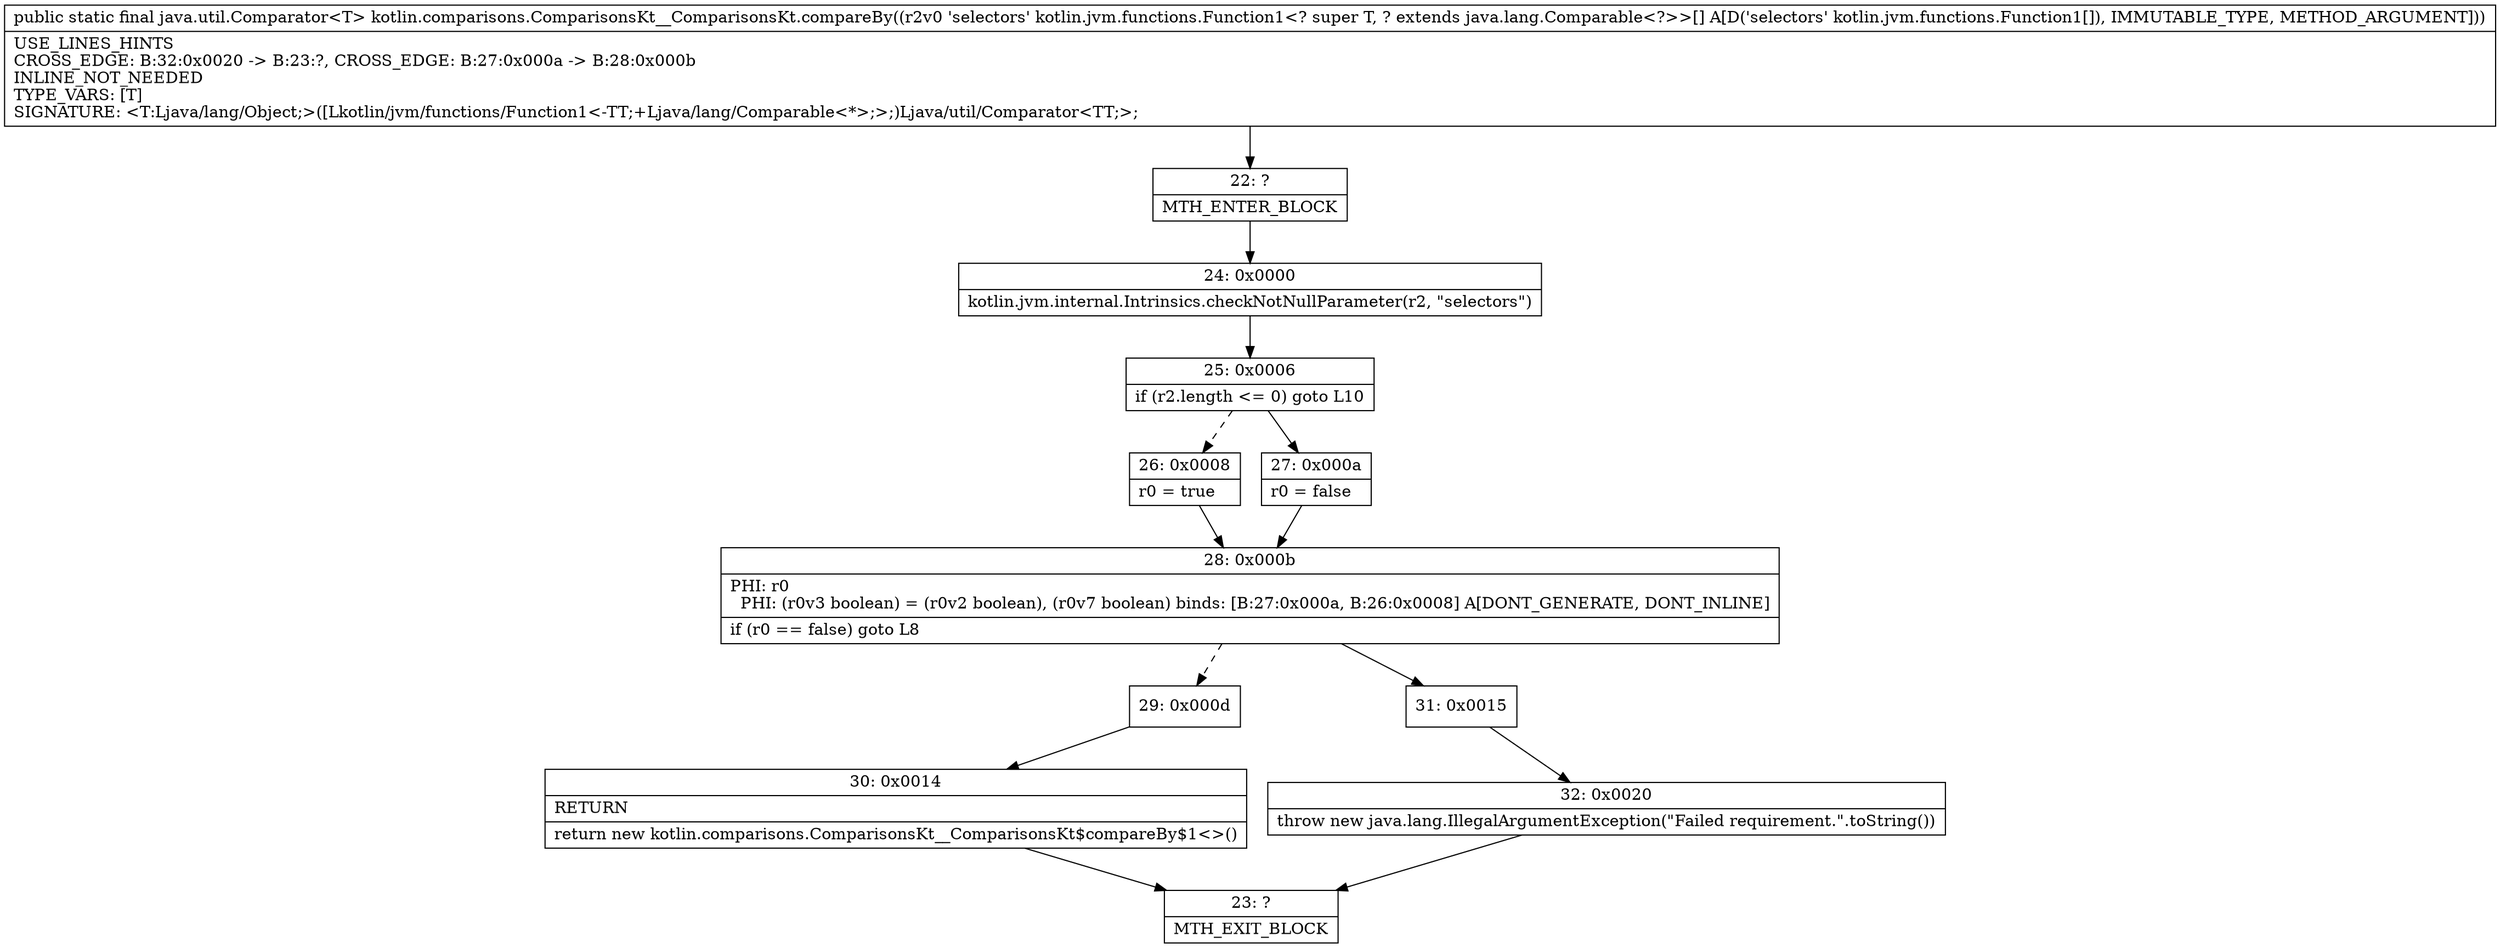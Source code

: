 digraph "CFG forkotlin.comparisons.ComparisonsKt__ComparisonsKt.compareBy([Lkotlin\/jvm\/functions\/Function1;)Ljava\/util\/Comparator;" {
Node_22 [shape=record,label="{22\:\ ?|MTH_ENTER_BLOCK\l}"];
Node_24 [shape=record,label="{24\:\ 0x0000|kotlin.jvm.internal.Intrinsics.checkNotNullParameter(r2, \"selectors\")\l}"];
Node_25 [shape=record,label="{25\:\ 0x0006|if (r2.length \<= 0) goto L10\l}"];
Node_26 [shape=record,label="{26\:\ 0x0008|r0 = true\l}"];
Node_28 [shape=record,label="{28\:\ 0x000b|PHI: r0 \l  PHI: (r0v3 boolean) = (r0v2 boolean), (r0v7 boolean) binds: [B:27:0x000a, B:26:0x0008] A[DONT_GENERATE, DONT_INLINE]\l|if (r0 == false) goto L8\l}"];
Node_29 [shape=record,label="{29\:\ 0x000d}"];
Node_30 [shape=record,label="{30\:\ 0x0014|RETURN\l|return new kotlin.comparisons.ComparisonsKt__ComparisonsKt$compareBy$1\<\>()\l}"];
Node_23 [shape=record,label="{23\:\ ?|MTH_EXIT_BLOCK\l}"];
Node_31 [shape=record,label="{31\:\ 0x0015}"];
Node_32 [shape=record,label="{32\:\ 0x0020|throw new java.lang.IllegalArgumentException(\"Failed requirement.\".toString())\l}"];
Node_27 [shape=record,label="{27\:\ 0x000a|r0 = false\l}"];
MethodNode[shape=record,label="{public static final java.util.Comparator\<T\> kotlin.comparisons.ComparisonsKt__ComparisonsKt.compareBy((r2v0 'selectors' kotlin.jvm.functions.Function1\<? super T, ? extends java.lang.Comparable\<?\>\>[] A[D('selectors' kotlin.jvm.functions.Function1[]), IMMUTABLE_TYPE, METHOD_ARGUMENT]))  | USE_LINES_HINTS\lCROSS_EDGE: B:32:0x0020 \-\> B:23:?, CROSS_EDGE: B:27:0x000a \-\> B:28:0x000b\lINLINE_NOT_NEEDED\lTYPE_VARS: [T]\lSIGNATURE: \<T:Ljava\/lang\/Object;\>([Lkotlin\/jvm\/functions\/Function1\<\-TT;+Ljava\/lang\/Comparable\<*\>;\>;)Ljava\/util\/Comparator\<TT;\>;\l}"];
MethodNode -> Node_22;Node_22 -> Node_24;
Node_24 -> Node_25;
Node_25 -> Node_26[style=dashed];
Node_25 -> Node_27;
Node_26 -> Node_28;
Node_28 -> Node_29[style=dashed];
Node_28 -> Node_31;
Node_29 -> Node_30;
Node_30 -> Node_23;
Node_31 -> Node_32;
Node_32 -> Node_23;
Node_27 -> Node_28;
}

